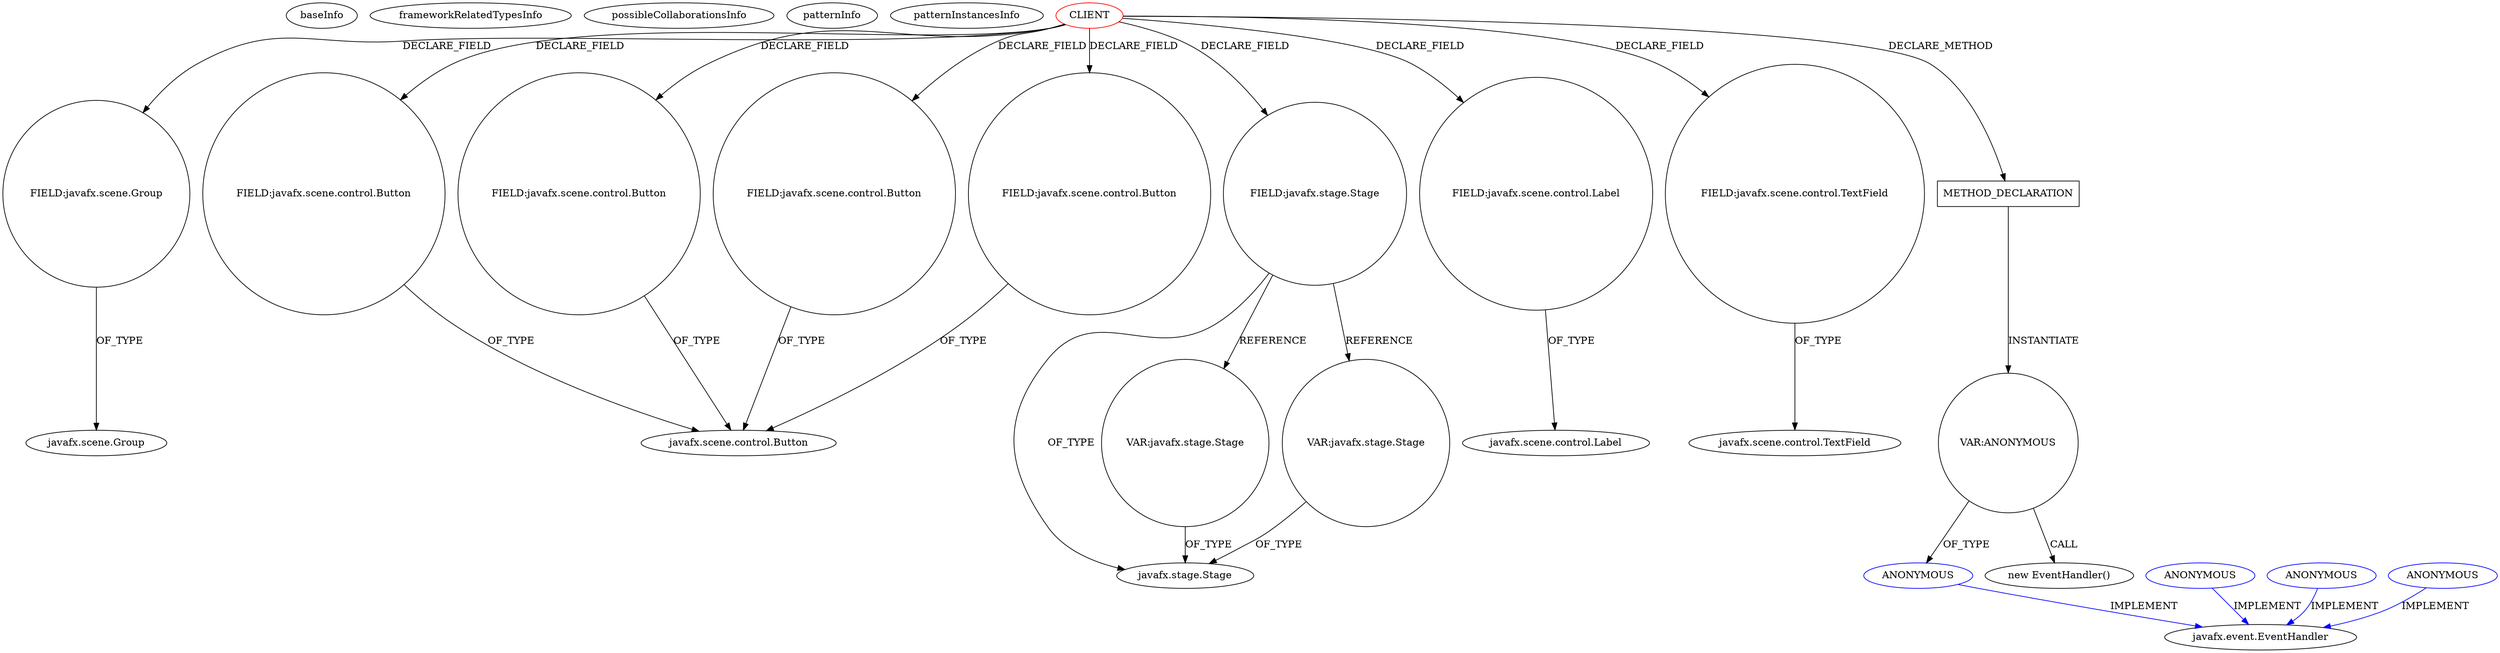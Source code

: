 digraph {
baseInfo[graphId=1412,category="pattern",isAnonymous=false,possibleRelation=false]
frameworkRelatedTypesInfo[]
possibleCollaborationsInfo[]
patternInfo[frequency=2.0,patternRootClient=0]
patternInstancesInfo[0="joelburget-miftiwac~/joelburget-miftiwac/miftiwac-master/src/Dynamic_page.java~Dynamic_page~3333",1="didygo-gce-display~/didygo-gce-display/gce-display-master/src/proto1/DashBoard.java~DashBoard~2407"]
28[label="FIELD:javafx.scene.Group",vertexType="FIELD_DECLARATION",isFrameworkType=false,shape=circle]
0[label="CLIENT",vertexType="ROOT_CLIENT_CLASS_DECLARATION",isFrameworkType=false,color=red]
62[label="FIELD:javafx.scene.control.Button",vertexType="FIELD_DECLARATION",isFrameworkType=false,shape=circle]
72[label="FIELD:javafx.scene.control.Button",vertexType="FIELD_DECLARATION",isFrameworkType=false,shape=circle]
30[label="FIELD:javafx.scene.control.Button",vertexType="FIELD_DECLARATION",isFrameworkType=false,shape=circle]
12[label="FIELD:javafx.scene.control.Button",vertexType="FIELD_DECLARATION",isFrameworkType=false,shape=circle]
70[label="FIELD:javafx.stage.Stage",vertexType="FIELD_DECLARATION",isFrameworkType=false,shape=circle]
18[label="FIELD:javafx.scene.control.Label",vertexType="FIELD_DECLARATION",isFrameworkType=false,shape=circle]
19[label="javafx.scene.control.Label",vertexType="FRAMEWORK_CLASS_TYPE",isFrameworkType=false]
13[label="javafx.scene.control.Button",vertexType="FRAMEWORK_CLASS_TYPE",isFrameworkType=false]
29[label="javafx.scene.Group",vertexType="FRAMEWORK_CLASS_TYPE",isFrameworkType=false]
48[label="FIELD:javafx.scene.control.TextField",vertexType="FIELD_DECLARATION",isFrameworkType=false,shape=circle]
71[label="javafx.stage.Stage",vertexType="FRAMEWORK_CLASS_TYPE",isFrameworkType=false]
1149[label="VAR:javafx.stage.Stage",vertexType="VARIABLE_EXPRESION",isFrameworkType=false,shape=circle]
709[label="VAR:javafx.stage.Stage",vertexType="VARIABLE_EXPRESION",isFrameworkType=false,shape=circle]
7[label="javafx.scene.control.TextField",vertexType="FRAMEWORK_CLASS_TYPE",isFrameworkType=false]
1152[label="METHOD_DECLARATION",vertexType="CLIENT_METHOD_DECLARATION",isFrameworkType=false,shape=box]
1173[label="VAR:ANONYMOUS",vertexType="VARIABLE_EXPRESION",isFrameworkType=false,shape=circle]
1174[label="ANONYMOUS",vertexType="REFERENCE_ANONYMOUS_DECLARATION",isFrameworkType=false,color=blue]
1172[label="new EventHandler()",vertexType="CONSTRUCTOR_CALL",isFrameworkType=false]
697[label="javafx.event.EventHandler",vertexType="FRAMEWORK_INTERFACE_TYPE",isFrameworkType=false]
769[label="ANONYMOUS",vertexType="REFERENCE_ANONYMOUS_DECLARATION",isFrameworkType=false,color=blue]
1147[label="ANONYMOUS",vertexType="REFERENCE_ANONYMOUS_DECLARATION",isFrameworkType=false,color=blue]
777[label="ANONYMOUS",vertexType="REFERENCE_ANONYMOUS_DECLARATION",isFrameworkType=false,color=blue]
0->18[label="DECLARE_FIELD"]
0->48[label="DECLARE_FIELD"]
0->1152[label="DECLARE_METHOD"]
70->71[label="OF_TYPE"]
0->30[label="DECLARE_FIELD"]
0->72[label="DECLARE_FIELD"]
70->1149[label="REFERENCE"]
0->70[label="DECLARE_FIELD"]
30->13[label="OF_TYPE"]
1174->697[label="IMPLEMENT",color=blue]
48->7[label="OF_TYPE"]
1147->697[label="IMPLEMENT",color=blue]
777->697[label="IMPLEMENT",color=blue]
18->19[label="OF_TYPE"]
1152->1173[label="INSTANTIATE"]
0->28[label="DECLARE_FIELD"]
28->29[label="OF_TYPE"]
0->62[label="DECLARE_FIELD"]
0->12[label="DECLARE_FIELD"]
769->697[label="IMPLEMENT",color=blue]
62->13[label="OF_TYPE"]
1149->71[label="OF_TYPE"]
1173->1172[label="CALL"]
709->71[label="OF_TYPE"]
70->709[label="REFERENCE"]
1173->1174[label="OF_TYPE"]
72->13[label="OF_TYPE"]
12->13[label="OF_TYPE"]
}

